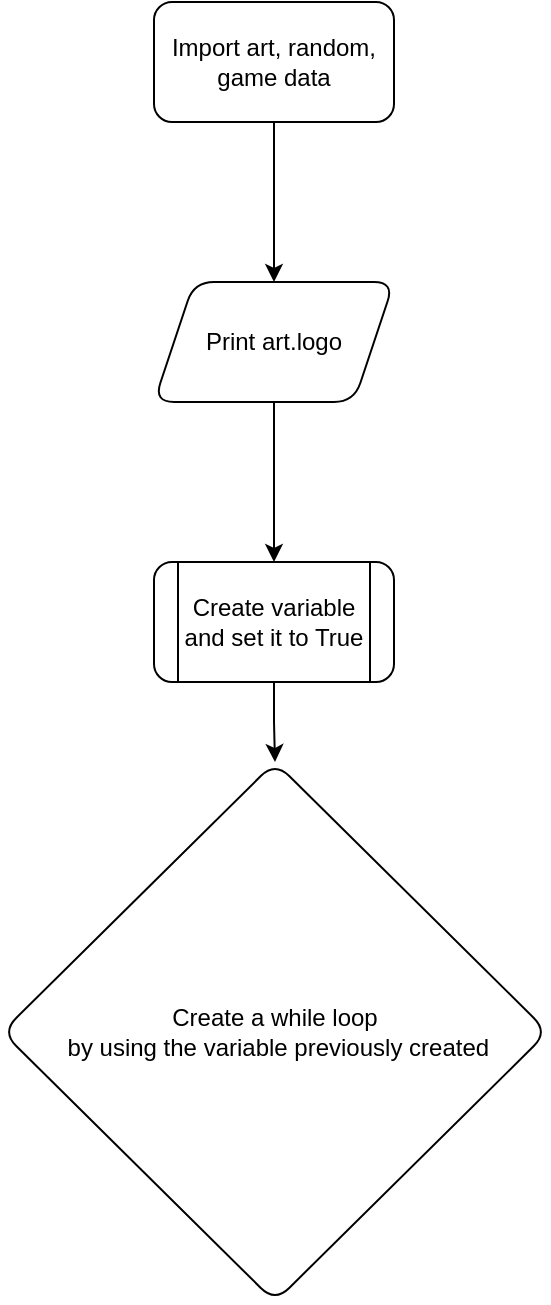 <mxfile version="24.8.6">
  <diagram name="Page-1" id="ATP9tk1vg5wx6oC1J3IV">
    <mxGraphModel dx="1430" dy="763" grid="1" gridSize="10" guides="1" tooltips="1" connect="1" arrows="1" fold="1" page="1" pageScale="1" pageWidth="850" pageHeight="1100" math="0" shadow="0">
      <root>
        <mxCell id="0" />
        <mxCell id="1" parent="0" />
        <mxCell id="4brsHmR7xtJKFUA7RF_a-3" value="" style="edgeStyle=orthogonalEdgeStyle;rounded=0;orthogonalLoop=1;jettySize=auto;html=1;" edge="1" parent="1" source="4brsHmR7xtJKFUA7RF_a-1" target="4brsHmR7xtJKFUA7RF_a-2">
          <mxGeometry relative="1" as="geometry" />
        </mxCell>
        <mxCell id="4brsHmR7xtJKFUA7RF_a-1" value="&lt;div&gt;Import art, random, game data&lt;br&gt;&lt;/div&gt;" style="rounded=1;whiteSpace=wrap;html=1;" vertex="1" parent="1">
          <mxGeometry x="365" y="20" width="120" height="60" as="geometry" />
        </mxCell>
        <mxCell id="4brsHmR7xtJKFUA7RF_a-5" value="" style="edgeStyle=orthogonalEdgeStyle;rounded=0;orthogonalLoop=1;jettySize=auto;html=1;" edge="1" parent="1" source="4brsHmR7xtJKFUA7RF_a-2" target="4brsHmR7xtJKFUA7RF_a-4">
          <mxGeometry relative="1" as="geometry" />
        </mxCell>
        <mxCell id="4brsHmR7xtJKFUA7RF_a-2" value="Print art.logo" style="shape=parallelogram;perimeter=parallelogramPerimeter;whiteSpace=wrap;html=1;fixedSize=1;rounded=1;" vertex="1" parent="1">
          <mxGeometry x="365" y="160" width="120" height="60" as="geometry" />
        </mxCell>
        <mxCell id="4brsHmR7xtJKFUA7RF_a-7" value="" style="edgeStyle=orthogonalEdgeStyle;rounded=0;orthogonalLoop=1;jettySize=auto;html=1;" edge="1" parent="1" source="4brsHmR7xtJKFUA7RF_a-4" target="4brsHmR7xtJKFUA7RF_a-6">
          <mxGeometry relative="1" as="geometry" />
        </mxCell>
        <mxCell id="4brsHmR7xtJKFUA7RF_a-4" value="Create variable and set it to True" style="shape=process;whiteSpace=wrap;html=1;backgroundOutline=1;rounded=1;" vertex="1" parent="1">
          <mxGeometry x="365" y="300" width="120" height="60" as="geometry" />
        </mxCell>
        <mxCell id="4brsHmR7xtJKFUA7RF_a-6" value="&lt;div&gt;Create a while loop&lt;/div&gt;&lt;div&gt;&amp;nbsp;by using the variable previously created&lt;br&gt;&lt;/div&gt;" style="rhombus;whiteSpace=wrap;html=1;rounded=1;" vertex="1" parent="1">
          <mxGeometry x="289" y="400" width="273" height="270" as="geometry" />
        </mxCell>
      </root>
    </mxGraphModel>
  </diagram>
</mxfile>
